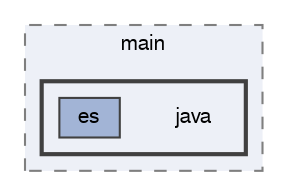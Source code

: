 digraph "src/main/java"
{
 // LATEX_PDF_SIZE
  bgcolor="transparent";
  edge [fontname=FreeSans,fontsize=10,labelfontname=FreeSans,labelfontsize=10];
  node [fontname=FreeSans,fontsize=10,shape=box,height=0.2,width=0.4];
  compound=true
  subgraph clusterdir_5eb159725f84c66aafd839904a4acdd0 {
    graph [ bgcolor="#edf0f7", pencolor="grey50", label="main", fontname=FreeSans,fontsize=10 style="filled,dashed", URL="dir_5eb159725f84c66aafd839904a4acdd0.html",tooltip=""]
  subgraph clusterdir_fd3f6763802dee1ad875f6c80eac0bda {
    graph [ bgcolor="#edf0f7", pencolor="grey25", label="", fontname=FreeSans,fontsize=10 style="filled,bold", URL="dir_fd3f6763802dee1ad875f6c80eac0bda.html",tooltip=""]
    dir_fd3f6763802dee1ad875f6c80eac0bda [shape=plaintext, label="java"];
  dir_f9b1e2a59d62d001356ff527358589e3 [label="es", fillcolor="#a2b4d6", color="grey25", style="filled", URL="dir_f9b1e2a59d62d001356ff527358589e3.html",tooltip=""];
  }
  }
}
